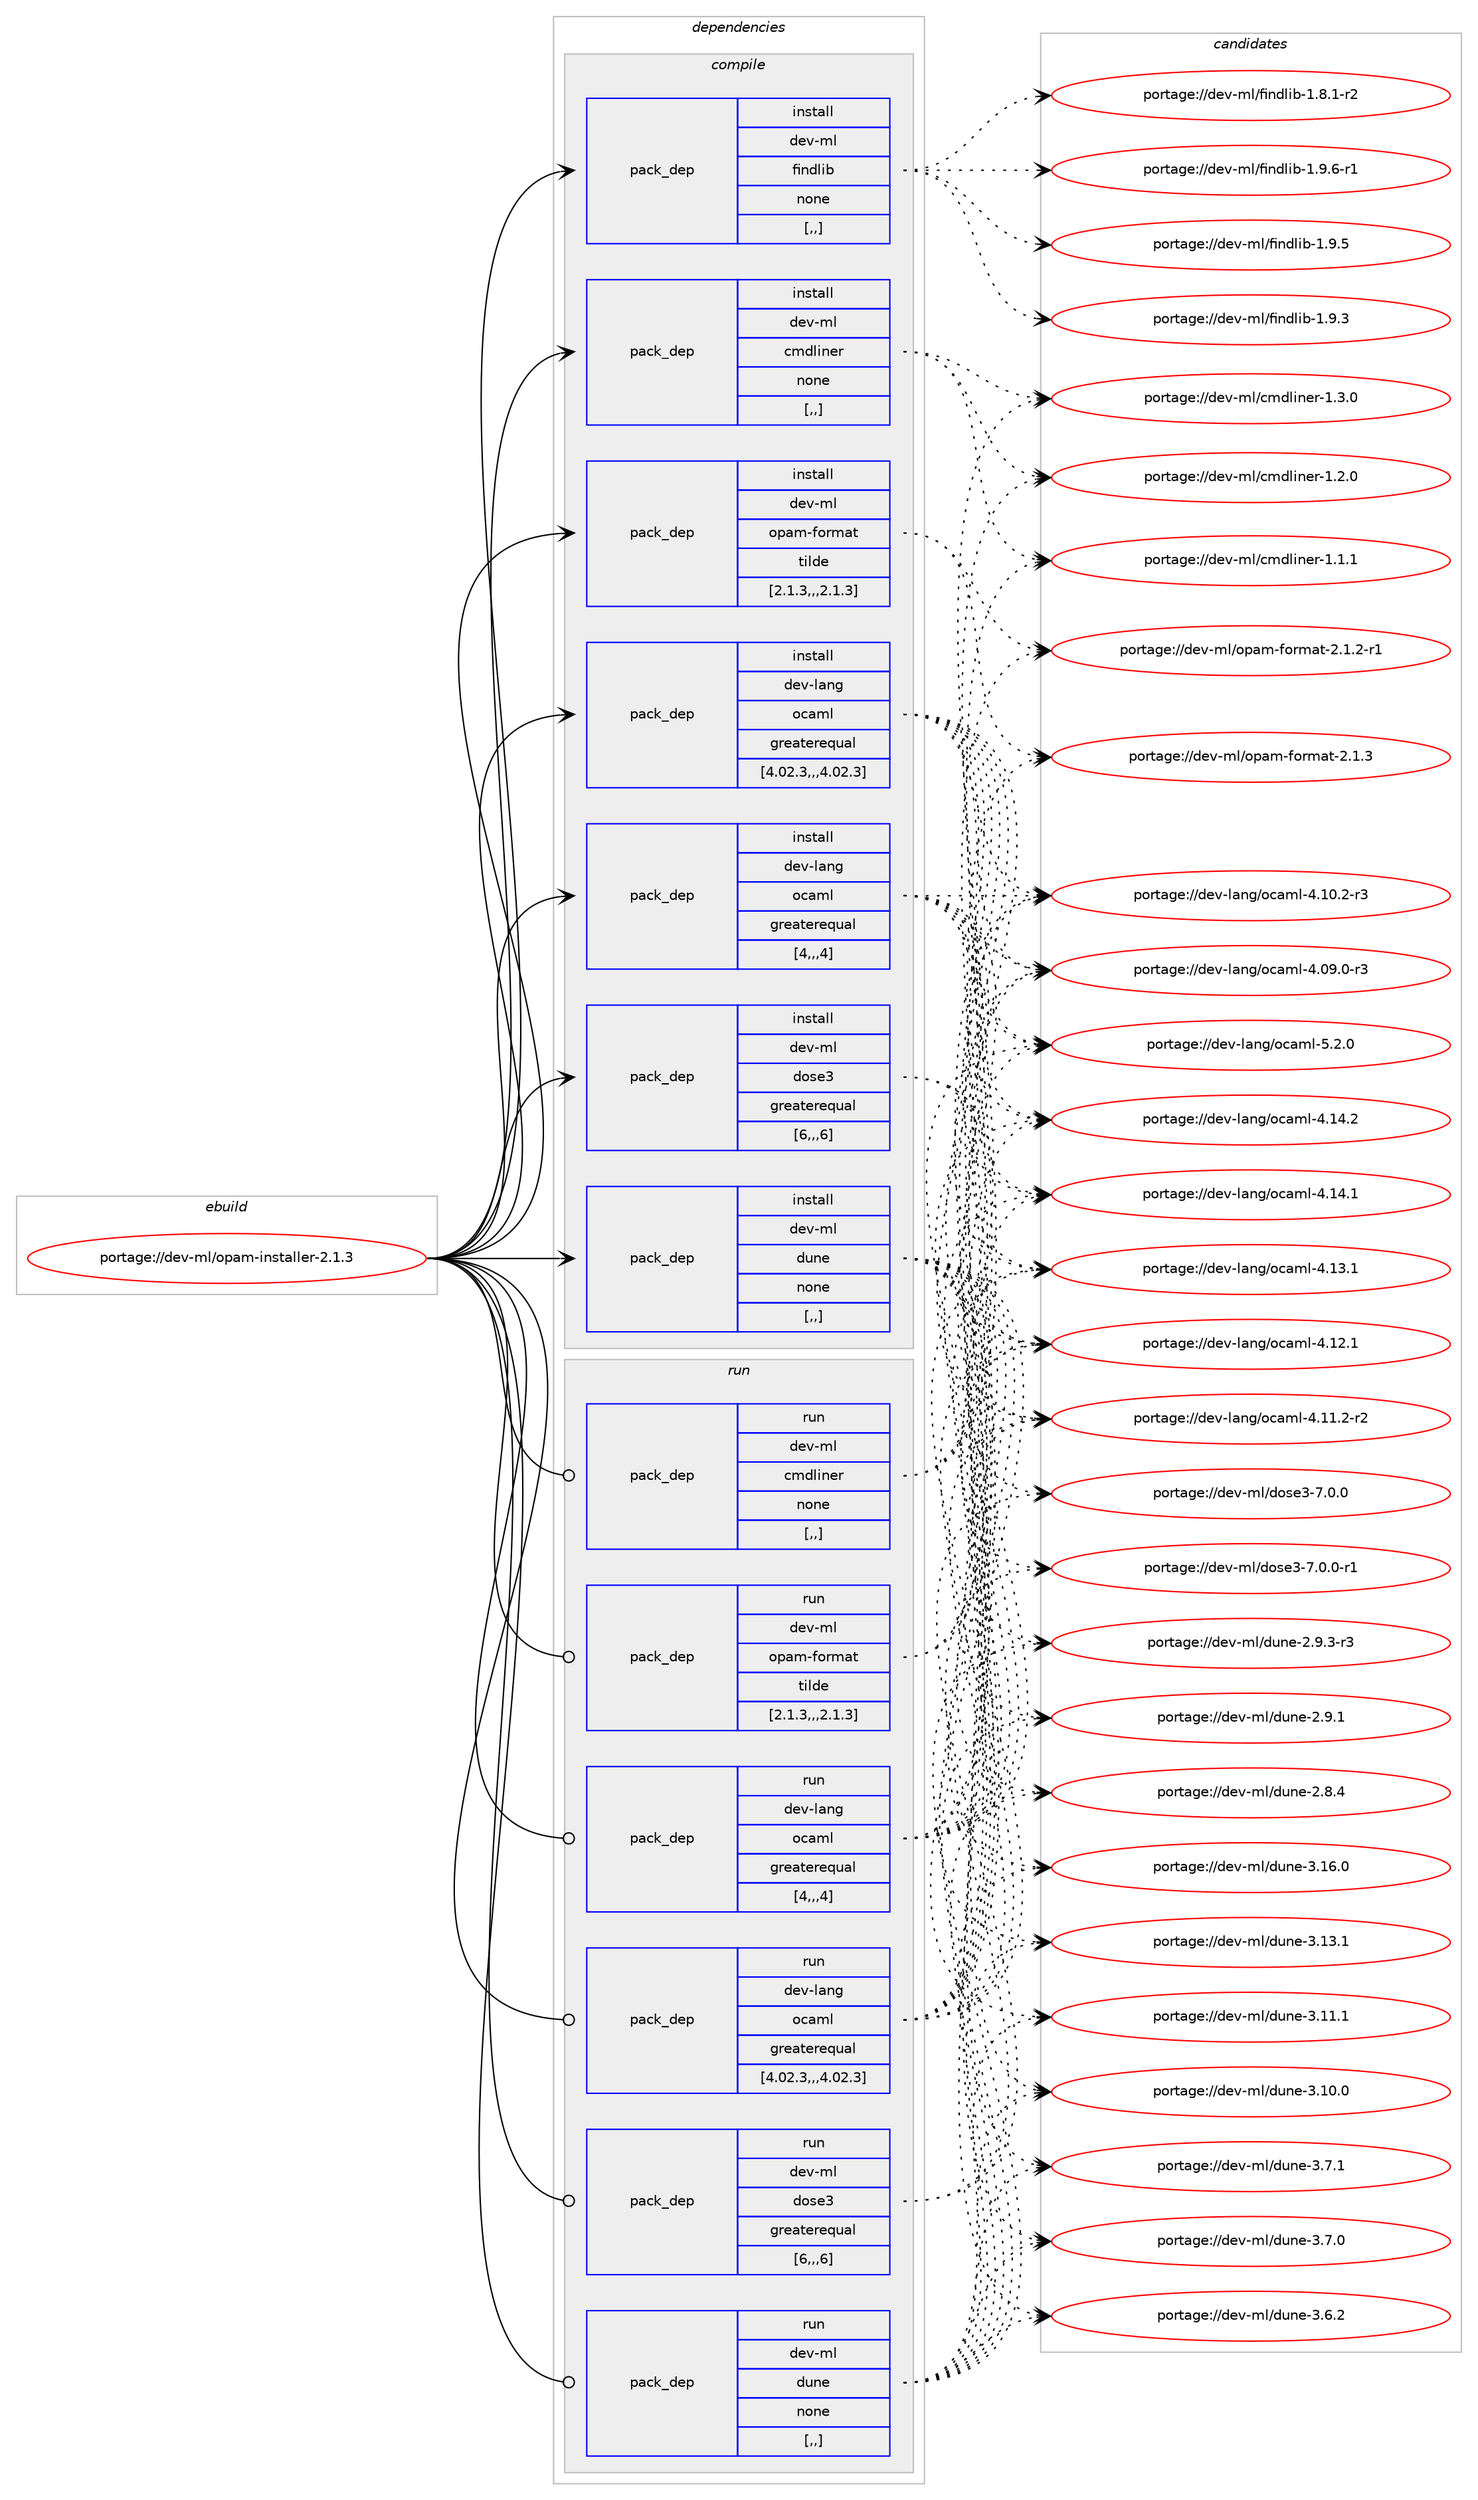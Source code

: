 digraph prolog {

# *************
# Graph options
# *************

newrank=true;
concentrate=true;
compound=true;
graph [rankdir=LR,fontname=Helvetica,fontsize=10,ranksep=1.5];#, ranksep=2.5, nodesep=0.2];
edge  [arrowhead=vee];
node  [fontname=Helvetica,fontsize=10];

# **********
# The ebuild
# **********

subgraph cluster_leftcol {
color=gray;
label=<<i>ebuild</i>>;
id [label="portage://dev-ml/opam-installer-2.1.3", color=red, width=4, href="../dev-ml/opam-installer-2.1.3.svg"];
}

# ****************
# The dependencies
# ****************

subgraph cluster_midcol {
color=gray;
label=<<i>dependencies</i>>;
subgraph cluster_compile {
fillcolor="#eeeeee";
style=filled;
label=<<i>compile</i>>;
subgraph pack91025 {
dependency122007 [label=<<TABLE BORDER="0" CELLBORDER="1" CELLSPACING="0" CELLPADDING="4" WIDTH="220"><TR><TD ROWSPAN="6" CELLPADDING="30">pack_dep</TD></TR><TR><TD WIDTH="110">install</TD></TR><TR><TD>dev-lang</TD></TR><TR><TD>ocaml</TD></TR><TR><TD>greaterequal</TD></TR><TR><TD>[4,,,4]</TD></TR></TABLE>>, shape=none, color=blue];
}
id:e -> dependency122007:w [weight=20,style="solid",arrowhead="vee"];
subgraph pack91026 {
dependency122008 [label=<<TABLE BORDER="0" CELLBORDER="1" CELLSPACING="0" CELLPADDING="4" WIDTH="220"><TR><TD ROWSPAN="6" CELLPADDING="30">pack_dep</TD></TR><TR><TD WIDTH="110">install</TD></TR><TR><TD>dev-lang</TD></TR><TR><TD>ocaml</TD></TR><TR><TD>greaterequal</TD></TR><TR><TD>[4.02.3,,,4.02.3]</TD></TR></TABLE>>, shape=none, color=blue];
}
id:e -> dependency122008:w [weight=20,style="solid",arrowhead="vee"];
subgraph pack91027 {
dependency122009 [label=<<TABLE BORDER="0" CELLBORDER="1" CELLSPACING="0" CELLPADDING="4" WIDTH="220"><TR><TD ROWSPAN="6" CELLPADDING="30">pack_dep</TD></TR><TR><TD WIDTH="110">install</TD></TR><TR><TD>dev-ml</TD></TR><TR><TD>cmdliner</TD></TR><TR><TD>none</TD></TR><TR><TD>[,,]</TD></TR></TABLE>>, shape=none, color=blue];
}
id:e -> dependency122009:w [weight=20,style="solid",arrowhead="vee"];
subgraph pack91028 {
dependency122010 [label=<<TABLE BORDER="0" CELLBORDER="1" CELLSPACING="0" CELLPADDING="4" WIDTH="220"><TR><TD ROWSPAN="6" CELLPADDING="30">pack_dep</TD></TR><TR><TD WIDTH="110">install</TD></TR><TR><TD>dev-ml</TD></TR><TR><TD>dose3</TD></TR><TR><TD>greaterequal</TD></TR><TR><TD>[6,,,6]</TD></TR></TABLE>>, shape=none, color=blue];
}
id:e -> dependency122010:w [weight=20,style="solid",arrowhead="vee"];
subgraph pack91029 {
dependency122011 [label=<<TABLE BORDER="0" CELLBORDER="1" CELLSPACING="0" CELLPADDING="4" WIDTH="220"><TR><TD ROWSPAN="6" CELLPADDING="30">pack_dep</TD></TR><TR><TD WIDTH="110">install</TD></TR><TR><TD>dev-ml</TD></TR><TR><TD>dune</TD></TR><TR><TD>none</TD></TR><TR><TD>[,,]</TD></TR></TABLE>>, shape=none, color=blue];
}
id:e -> dependency122011:w [weight=20,style="solid",arrowhead="vee"];
subgraph pack91030 {
dependency122012 [label=<<TABLE BORDER="0" CELLBORDER="1" CELLSPACING="0" CELLPADDING="4" WIDTH="220"><TR><TD ROWSPAN="6" CELLPADDING="30">pack_dep</TD></TR><TR><TD WIDTH="110">install</TD></TR><TR><TD>dev-ml</TD></TR><TR><TD>findlib</TD></TR><TR><TD>none</TD></TR><TR><TD>[,,]</TD></TR></TABLE>>, shape=none, color=blue];
}
id:e -> dependency122012:w [weight=20,style="solid",arrowhead="vee"];
subgraph pack91031 {
dependency122013 [label=<<TABLE BORDER="0" CELLBORDER="1" CELLSPACING="0" CELLPADDING="4" WIDTH="220"><TR><TD ROWSPAN="6" CELLPADDING="30">pack_dep</TD></TR><TR><TD WIDTH="110">install</TD></TR><TR><TD>dev-ml</TD></TR><TR><TD>opam-format</TD></TR><TR><TD>tilde</TD></TR><TR><TD>[2.1.3,,,2.1.3]</TD></TR></TABLE>>, shape=none, color=blue];
}
id:e -> dependency122013:w [weight=20,style="solid",arrowhead="vee"];
}
subgraph cluster_compileandrun {
fillcolor="#eeeeee";
style=filled;
label=<<i>compile and run</i>>;
}
subgraph cluster_run {
fillcolor="#eeeeee";
style=filled;
label=<<i>run</i>>;
subgraph pack91032 {
dependency122014 [label=<<TABLE BORDER="0" CELLBORDER="1" CELLSPACING="0" CELLPADDING="4" WIDTH="220"><TR><TD ROWSPAN="6" CELLPADDING="30">pack_dep</TD></TR><TR><TD WIDTH="110">run</TD></TR><TR><TD>dev-lang</TD></TR><TR><TD>ocaml</TD></TR><TR><TD>greaterequal</TD></TR><TR><TD>[4,,,4]</TD></TR></TABLE>>, shape=none, color=blue];
}
id:e -> dependency122014:w [weight=20,style="solid",arrowhead="odot"];
subgraph pack91033 {
dependency122015 [label=<<TABLE BORDER="0" CELLBORDER="1" CELLSPACING="0" CELLPADDING="4" WIDTH="220"><TR><TD ROWSPAN="6" CELLPADDING="30">pack_dep</TD></TR><TR><TD WIDTH="110">run</TD></TR><TR><TD>dev-lang</TD></TR><TR><TD>ocaml</TD></TR><TR><TD>greaterequal</TD></TR><TR><TD>[4.02.3,,,4.02.3]</TD></TR></TABLE>>, shape=none, color=blue];
}
id:e -> dependency122015:w [weight=20,style="solid",arrowhead="odot"];
subgraph pack91034 {
dependency122016 [label=<<TABLE BORDER="0" CELLBORDER="1" CELLSPACING="0" CELLPADDING="4" WIDTH="220"><TR><TD ROWSPAN="6" CELLPADDING="30">pack_dep</TD></TR><TR><TD WIDTH="110">run</TD></TR><TR><TD>dev-ml</TD></TR><TR><TD>cmdliner</TD></TR><TR><TD>none</TD></TR><TR><TD>[,,]</TD></TR></TABLE>>, shape=none, color=blue];
}
id:e -> dependency122016:w [weight=20,style="solid",arrowhead="odot"];
subgraph pack91035 {
dependency122017 [label=<<TABLE BORDER="0" CELLBORDER="1" CELLSPACING="0" CELLPADDING="4" WIDTH="220"><TR><TD ROWSPAN="6" CELLPADDING="30">pack_dep</TD></TR><TR><TD WIDTH="110">run</TD></TR><TR><TD>dev-ml</TD></TR><TR><TD>dose3</TD></TR><TR><TD>greaterequal</TD></TR><TR><TD>[6,,,6]</TD></TR></TABLE>>, shape=none, color=blue];
}
id:e -> dependency122017:w [weight=20,style="solid",arrowhead="odot"];
subgraph pack91036 {
dependency122018 [label=<<TABLE BORDER="0" CELLBORDER="1" CELLSPACING="0" CELLPADDING="4" WIDTH="220"><TR><TD ROWSPAN="6" CELLPADDING="30">pack_dep</TD></TR><TR><TD WIDTH="110">run</TD></TR><TR><TD>dev-ml</TD></TR><TR><TD>dune</TD></TR><TR><TD>none</TD></TR><TR><TD>[,,]</TD></TR></TABLE>>, shape=none, color=blue];
}
id:e -> dependency122018:w [weight=20,style="solid",arrowhead="odot"];
subgraph pack91037 {
dependency122019 [label=<<TABLE BORDER="0" CELLBORDER="1" CELLSPACING="0" CELLPADDING="4" WIDTH="220"><TR><TD ROWSPAN="6" CELLPADDING="30">pack_dep</TD></TR><TR><TD WIDTH="110">run</TD></TR><TR><TD>dev-ml</TD></TR><TR><TD>opam-format</TD></TR><TR><TD>tilde</TD></TR><TR><TD>[2.1.3,,,2.1.3]</TD></TR></TABLE>>, shape=none, color=blue];
}
id:e -> dependency122019:w [weight=20,style="solid",arrowhead="odot"];
}
}

# **************
# The candidates
# **************

subgraph cluster_choices {
rank=same;
color=gray;
label=<<i>candidates</i>>;

subgraph choice91025 {
color=black;
nodesep=1;
choice1001011184510897110103471119997109108455346504648 [label="portage://dev-lang/ocaml-5.2.0", color=red, width=4,href="../dev-lang/ocaml-5.2.0.svg"];
choice100101118451089711010347111999710910845524649524650 [label="portage://dev-lang/ocaml-4.14.2", color=red, width=4,href="../dev-lang/ocaml-4.14.2.svg"];
choice100101118451089711010347111999710910845524649524649 [label="portage://dev-lang/ocaml-4.14.1", color=red, width=4,href="../dev-lang/ocaml-4.14.1.svg"];
choice100101118451089711010347111999710910845524649514649 [label="portage://dev-lang/ocaml-4.13.1", color=red, width=4,href="../dev-lang/ocaml-4.13.1.svg"];
choice100101118451089711010347111999710910845524649504649 [label="portage://dev-lang/ocaml-4.12.1", color=red, width=4,href="../dev-lang/ocaml-4.12.1.svg"];
choice1001011184510897110103471119997109108455246494946504511450 [label="portage://dev-lang/ocaml-4.11.2-r2", color=red, width=4,href="../dev-lang/ocaml-4.11.2-r2.svg"];
choice1001011184510897110103471119997109108455246494846504511451 [label="portage://dev-lang/ocaml-4.10.2-r3", color=red, width=4,href="../dev-lang/ocaml-4.10.2-r3.svg"];
choice1001011184510897110103471119997109108455246485746484511451 [label="portage://dev-lang/ocaml-4.09.0-r3", color=red, width=4,href="../dev-lang/ocaml-4.09.0-r3.svg"];
dependency122007:e -> choice1001011184510897110103471119997109108455346504648:w [style=dotted,weight="100"];
dependency122007:e -> choice100101118451089711010347111999710910845524649524650:w [style=dotted,weight="100"];
dependency122007:e -> choice100101118451089711010347111999710910845524649524649:w [style=dotted,weight="100"];
dependency122007:e -> choice100101118451089711010347111999710910845524649514649:w [style=dotted,weight="100"];
dependency122007:e -> choice100101118451089711010347111999710910845524649504649:w [style=dotted,weight="100"];
dependency122007:e -> choice1001011184510897110103471119997109108455246494946504511450:w [style=dotted,weight="100"];
dependency122007:e -> choice1001011184510897110103471119997109108455246494846504511451:w [style=dotted,weight="100"];
dependency122007:e -> choice1001011184510897110103471119997109108455246485746484511451:w [style=dotted,weight="100"];
}
subgraph choice91026 {
color=black;
nodesep=1;
choice1001011184510897110103471119997109108455346504648 [label="portage://dev-lang/ocaml-5.2.0", color=red, width=4,href="../dev-lang/ocaml-5.2.0.svg"];
choice100101118451089711010347111999710910845524649524650 [label="portage://dev-lang/ocaml-4.14.2", color=red, width=4,href="../dev-lang/ocaml-4.14.2.svg"];
choice100101118451089711010347111999710910845524649524649 [label="portage://dev-lang/ocaml-4.14.1", color=red, width=4,href="../dev-lang/ocaml-4.14.1.svg"];
choice100101118451089711010347111999710910845524649514649 [label="portage://dev-lang/ocaml-4.13.1", color=red, width=4,href="../dev-lang/ocaml-4.13.1.svg"];
choice100101118451089711010347111999710910845524649504649 [label="portage://dev-lang/ocaml-4.12.1", color=red, width=4,href="../dev-lang/ocaml-4.12.1.svg"];
choice1001011184510897110103471119997109108455246494946504511450 [label="portage://dev-lang/ocaml-4.11.2-r2", color=red, width=4,href="../dev-lang/ocaml-4.11.2-r2.svg"];
choice1001011184510897110103471119997109108455246494846504511451 [label="portage://dev-lang/ocaml-4.10.2-r3", color=red, width=4,href="../dev-lang/ocaml-4.10.2-r3.svg"];
choice1001011184510897110103471119997109108455246485746484511451 [label="portage://dev-lang/ocaml-4.09.0-r3", color=red, width=4,href="../dev-lang/ocaml-4.09.0-r3.svg"];
dependency122008:e -> choice1001011184510897110103471119997109108455346504648:w [style=dotted,weight="100"];
dependency122008:e -> choice100101118451089711010347111999710910845524649524650:w [style=dotted,weight="100"];
dependency122008:e -> choice100101118451089711010347111999710910845524649524649:w [style=dotted,weight="100"];
dependency122008:e -> choice100101118451089711010347111999710910845524649514649:w [style=dotted,weight="100"];
dependency122008:e -> choice100101118451089711010347111999710910845524649504649:w [style=dotted,weight="100"];
dependency122008:e -> choice1001011184510897110103471119997109108455246494946504511450:w [style=dotted,weight="100"];
dependency122008:e -> choice1001011184510897110103471119997109108455246494846504511451:w [style=dotted,weight="100"];
dependency122008:e -> choice1001011184510897110103471119997109108455246485746484511451:w [style=dotted,weight="100"];
}
subgraph choice91027 {
color=black;
nodesep=1;
choice100101118451091084799109100108105110101114454946514648 [label="portage://dev-ml/cmdliner-1.3.0", color=red, width=4,href="../dev-ml/cmdliner-1.3.0.svg"];
choice100101118451091084799109100108105110101114454946504648 [label="portage://dev-ml/cmdliner-1.2.0", color=red, width=4,href="../dev-ml/cmdliner-1.2.0.svg"];
choice100101118451091084799109100108105110101114454946494649 [label="portage://dev-ml/cmdliner-1.1.1", color=red, width=4,href="../dev-ml/cmdliner-1.1.1.svg"];
dependency122009:e -> choice100101118451091084799109100108105110101114454946514648:w [style=dotted,weight="100"];
dependency122009:e -> choice100101118451091084799109100108105110101114454946504648:w [style=dotted,weight="100"];
dependency122009:e -> choice100101118451091084799109100108105110101114454946494649:w [style=dotted,weight="100"];
}
subgraph choice91028 {
color=black;
nodesep=1;
choice1001011184510910847100111115101514555464846484511449 [label="portage://dev-ml/dose3-7.0.0-r1", color=red, width=4,href="../dev-ml/dose3-7.0.0-r1.svg"];
choice100101118451091084710011111510151455546484648 [label="portage://dev-ml/dose3-7.0.0", color=red, width=4,href="../dev-ml/dose3-7.0.0.svg"];
dependency122010:e -> choice1001011184510910847100111115101514555464846484511449:w [style=dotted,weight="100"];
dependency122010:e -> choice100101118451091084710011111510151455546484648:w [style=dotted,weight="100"];
}
subgraph choice91029 {
color=black;
nodesep=1;
choice100101118451091084710011711010145514649544648 [label="portage://dev-ml/dune-3.16.0", color=red, width=4,href="../dev-ml/dune-3.16.0.svg"];
choice100101118451091084710011711010145514649514649 [label="portage://dev-ml/dune-3.13.1", color=red, width=4,href="../dev-ml/dune-3.13.1.svg"];
choice100101118451091084710011711010145514649494649 [label="portage://dev-ml/dune-3.11.1", color=red, width=4,href="../dev-ml/dune-3.11.1.svg"];
choice100101118451091084710011711010145514649484648 [label="portage://dev-ml/dune-3.10.0", color=red, width=4,href="../dev-ml/dune-3.10.0.svg"];
choice1001011184510910847100117110101455146554649 [label="portage://dev-ml/dune-3.7.1", color=red, width=4,href="../dev-ml/dune-3.7.1.svg"];
choice1001011184510910847100117110101455146554648 [label="portage://dev-ml/dune-3.7.0", color=red, width=4,href="../dev-ml/dune-3.7.0.svg"];
choice1001011184510910847100117110101455146544650 [label="portage://dev-ml/dune-3.6.2", color=red, width=4,href="../dev-ml/dune-3.6.2.svg"];
choice10010111845109108471001171101014550465746514511451 [label="portage://dev-ml/dune-2.9.3-r3", color=red, width=4,href="../dev-ml/dune-2.9.3-r3.svg"];
choice1001011184510910847100117110101455046574649 [label="portage://dev-ml/dune-2.9.1", color=red, width=4,href="../dev-ml/dune-2.9.1.svg"];
choice1001011184510910847100117110101455046564652 [label="portage://dev-ml/dune-2.8.4", color=red, width=4,href="../dev-ml/dune-2.8.4.svg"];
dependency122011:e -> choice100101118451091084710011711010145514649544648:w [style=dotted,weight="100"];
dependency122011:e -> choice100101118451091084710011711010145514649514649:w [style=dotted,weight="100"];
dependency122011:e -> choice100101118451091084710011711010145514649494649:w [style=dotted,weight="100"];
dependency122011:e -> choice100101118451091084710011711010145514649484648:w [style=dotted,weight="100"];
dependency122011:e -> choice1001011184510910847100117110101455146554649:w [style=dotted,weight="100"];
dependency122011:e -> choice1001011184510910847100117110101455146554648:w [style=dotted,weight="100"];
dependency122011:e -> choice1001011184510910847100117110101455146544650:w [style=dotted,weight="100"];
dependency122011:e -> choice10010111845109108471001171101014550465746514511451:w [style=dotted,weight="100"];
dependency122011:e -> choice1001011184510910847100117110101455046574649:w [style=dotted,weight="100"];
dependency122011:e -> choice1001011184510910847100117110101455046564652:w [style=dotted,weight="100"];
}
subgraph choice91030 {
color=black;
nodesep=1;
choice1001011184510910847102105110100108105984549465746544511449 [label="portage://dev-ml/findlib-1.9.6-r1", color=red, width=4,href="../dev-ml/findlib-1.9.6-r1.svg"];
choice100101118451091084710210511010010810598454946574653 [label="portage://dev-ml/findlib-1.9.5", color=red, width=4,href="../dev-ml/findlib-1.9.5.svg"];
choice100101118451091084710210511010010810598454946574651 [label="portage://dev-ml/findlib-1.9.3", color=red, width=4,href="../dev-ml/findlib-1.9.3.svg"];
choice1001011184510910847102105110100108105984549465646494511450 [label="portage://dev-ml/findlib-1.8.1-r2", color=red, width=4,href="../dev-ml/findlib-1.8.1-r2.svg"];
dependency122012:e -> choice1001011184510910847102105110100108105984549465746544511449:w [style=dotted,weight="100"];
dependency122012:e -> choice100101118451091084710210511010010810598454946574653:w [style=dotted,weight="100"];
dependency122012:e -> choice100101118451091084710210511010010810598454946574651:w [style=dotted,weight="100"];
dependency122012:e -> choice1001011184510910847102105110100108105984549465646494511450:w [style=dotted,weight="100"];
}
subgraph choice91031 {
color=black;
nodesep=1;
choice1001011184510910847111112971094510211111410997116455046494651 [label="portage://dev-ml/opam-format-2.1.3", color=red, width=4,href="../dev-ml/opam-format-2.1.3.svg"];
choice10010111845109108471111129710945102111114109971164550464946504511449 [label="portage://dev-ml/opam-format-2.1.2-r1", color=red, width=4,href="../dev-ml/opam-format-2.1.2-r1.svg"];
dependency122013:e -> choice1001011184510910847111112971094510211111410997116455046494651:w [style=dotted,weight="100"];
dependency122013:e -> choice10010111845109108471111129710945102111114109971164550464946504511449:w [style=dotted,weight="100"];
}
subgraph choice91032 {
color=black;
nodesep=1;
choice1001011184510897110103471119997109108455346504648 [label="portage://dev-lang/ocaml-5.2.0", color=red, width=4,href="../dev-lang/ocaml-5.2.0.svg"];
choice100101118451089711010347111999710910845524649524650 [label="portage://dev-lang/ocaml-4.14.2", color=red, width=4,href="../dev-lang/ocaml-4.14.2.svg"];
choice100101118451089711010347111999710910845524649524649 [label="portage://dev-lang/ocaml-4.14.1", color=red, width=4,href="../dev-lang/ocaml-4.14.1.svg"];
choice100101118451089711010347111999710910845524649514649 [label="portage://dev-lang/ocaml-4.13.1", color=red, width=4,href="../dev-lang/ocaml-4.13.1.svg"];
choice100101118451089711010347111999710910845524649504649 [label="portage://dev-lang/ocaml-4.12.1", color=red, width=4,href="../dev-lang/ocaml-4.12.1.svg"];
choice1001011184510897110103471119997109108455246494946504511450 [label="portage://dev-lang/ocaml-4.11.2-r2", color=red, width=4,href="../dev-lang/ocaml-4.11.2-r2.svg"];
choice1001011184510897110103471119997109108455246494846504511451 [label="portage://dev-lang/ocaml-4.10.2-r3", color=red, width=4,href="../dev-lang/ocaml-4.10.2-r3.svg"];
choice1001011184510897110103471119997109108455246485746484511451 [label="portage://dev-lang/ocaml-4.09.0-r3", color=red, width=4,href="../dev-lang/ocaml-4.09.0-r3.svg"];
dependency122014:e -> choice1001011184510897110103471119997109108455346504648:w [style=dotted,weight="100"];
dependency122014:e -> choice100101118451089711010347111999710910845524649524650:w [style=dotted,weight="100"];
dependency122014:e -> choice100101118451089711010347111999710910845524649524649:w [style=dotted,weight="100"];
dependency122014:e -> choice100101118451089711010347111999710910845524649514649:w [style=dotted,weight="100"];
dependency122014:e -> choice100101118451089711010347111999710910845524649504649:w [style=dotted,weight="100"];
dependency122014:e -> choice1001011184510897110103471119997109108455246494946504511450:w [style=dotted,weight="100"];
dependency122014:e -> choice1001011184510897110103471119997109108455246494846504511451:w [style=dotted,weight="100"];
dependency122014:e -> choice1001011184510897110103471119997109108455246485746484511451:w [style=dotted,weight="100"];
}
subgraph choice91033 {
color=black;
nodesep=1;
choice1001011184510897110103471119997109108455346504648 [label="portage://dev-lang/ocaml-5.2.0", color=red, width=4,href="../dev-lang/ocaml-5.2.0.svg"];
choice100101118451089711010347111999710910845524649524650 [label="portage://dev-lang/ocaml-4.14.2", color=red, width=4,href="../dev-lang/ocaml-4.14.2.svg"];
choice100101118451089711010347111999710910845524649524649 [label="portage://dev-lang/ocaml-4.14.1", color=red, width=4,href="../dev-lang/ocaml-4.14.1.svg"];
choice100101118451089711010347111999710910845524649514649 [label="portage://dev-lang/ocaml-4.13.1", color=red, width=4,href="../dev-lang/ocaml-4.13.1.svg"];
choice100101118451089711010347111999710910845524649504649 [label="portage://dev-lang/ocaml-4.12.1", color=red, width=4,href="../dev-lang/ocaml-4.12.1.svg"];
choice1001011184510897110103471119997109108455246494946504511450 [label="portage://dev-lang/ocaml-4.11.2-r2", color=red, width=4,href="../dev-lang/ocaml-4.11.2-r2.svg"];
choice1001011184510897110103471119997109108455246494846504511451 [label="portage://dev-lang/ocaml-4.10.2-r3", color=red, width=4,href="../dev-lang/ocaml-4.10.2-r3.svg"];
choice1001011184510897110103471119997109108455246485746484511451 [label="portage://dev-lang/ocaml-4.09.0-r3", color=red, width=4,href="../dev-lang/ocaml-4.09.0-r3.svg"];
dependency122015:e -> choice1001011184510897110103471119997109108455346504648:w [style=dotted,weight="100"];
dependency122015:e -> choice100101118451089711010347111999710910845524649524650:w [style=dotted,weight="100"];
dependency122015:e -> choice100101118451089711010347111999710910845524649524649:w [style=dotted,weight="100"];
dependency122015:e -> choice100101118451089711010347111999710910845524649514649:w [style=dotted,weight="100"];
dependency122015:e -> choice100101118451089711010347111999710910845524649504649:w [style=dotted,weight="100"];
dependency122015:e -> choice1001011184510897110103471119997109108455246494946504511450:w [style=dotted,weight="100"];
dependency122015:e -> choice1001011184510897110103471119997109108455246494846504511451:w [style=dotted,weight="100"];
dependency122015:e -> choice1001011184510897110103471119997109108455246485746484511451:w [style=dotted,weight="100"];
}
subgraph choice91034 {
color=black;
nodesep=1;
choice100101118451091084799109100108105110101114454946514648 [label="portage://dev-ml/cmdliner-1.3.0", color=red, width=4,href="../dev-ml/cmdliner-1.3.0.svg"];
choice100101118451091084799109100108105110101114454946504648 [label="portage://dev-ml/cmdliner-1.2.0", color=red, width=4,href="../dev-ml/cmdliner-1.2.0.svg"];
choice100101118451091084799109100108105110101114454946494649 [label="portage://dev-ml/cmdliner-1.1.1", color=red, width=4,href="../dev-ml/cmdliner-1.1.1.svg"];
dependency122016:e -> choice100101118451091084799109100108105110101114454946514648:w [style=dotted,weight="100"];
dependency122016:e -> choice100101118451091084799109100108105110101114454946504648:w [style=dotted,weight="100"];
dependency122016:e -> choice100101118451091084799109100108105110101114454946494649:w [style=dotted,weight="100"];
}
subgraph choice91035 {
color=black;
nodesep=1;
choice1001011184510910847100111115101514555464846484511449 [label="portage://dev-ml/dose3-7.0.0-r1", color=red, width=4,href="../dev-ml/dose3-7.0.0-r1.svg"];
choice100101118451091084710011111510151455546484648 [label="portage://dev-ml/dose3-7.0.0", color=red, width=4,href="../dev-ml/dose3-7.0.0.svg"];
dependency122017:e -> choice1001011184510910847100111115101514555464846484511449:w [style=dotted,weight="100"];
dependency122017:e -> choice100101118451091084710011111510151455546484648:w [style=dotted,weight="100"];
}
subgraph choice91036 {
color=black;
nodesep=1;
choice100101118451091084710011711010145514649544648 [label="portage://dev-ml/dune-3.16.0", color=red, width=4,href="../dev-ml/dune-3.16.0.svg"];
choice100101118451091084710011711010145514649514649 [label="portage://dev-ml/dune-3.13.1", color=red, width=4,href="../dev-ml/dune-3.13.1.svg"];
choice100101118451091084710011711010145514649494649 [label="portage://dev-ml/dune-3.11.1", color=red, width=4,href="../dev-ml/dune-3.11.1.svg"];
choice100101118451091084710011711010145514649484648 [label="portage://dev-ml/dune-3.10.0", color=red, width=4,href="../dev-ml/dune-3.10.0.svg"];
choice1001011184510910847100117110101455146554649 [label="portage://dev-ml/dune-3.7.1", color=red, width=4,href="../dev-ml/dune-3.7.1.svg"];
choice1001011184510910847100117110101455146554648 [label="portage://dev-ml/dune-3.7.0", color=red, width=4,href="../dev-ml/dune-3.7.0.svg"];
choice1001011184510910847100117110101455146544650 [label="portage://dev-ml/dune-3.6.2", color=red, width=4,href="../dev-ml/dune-3.6.2.svg"];
choice10010111845109108471001171101014550465746514511451 [label="portage://dev-ml/dune-2.9.3-r3", color=red, width=4,href="../dev-ml/dune-2.9.3-r3.svg"];
choice1001011184510910847100117110101455046574649 [label="portage://dev-ml/dune-2.9.1", color=red, width=4,href="../dev-ml/dune-2.9.1.svg"];
choice1001011184510910847100117110101455046564652 [label="portage://dev-ml/dune-2.8.4", color=red, width=4,href="../dev-ml/dune-2.8.4.svg"];
dependency122018:e -> choice100101118451091084710011711010145514649544648:w [style=dotted,weight="100"];
dependency122018:e -> choice100101118451091084710011711010145514649514649:w [style=dotted,weight="100"];
dependency122018:e -> choice100101118451091084710011711010145514649494649:w [style=dotted,weight="100"];
dependency122018:e -> choice100101118451091084710011711010145514649484648:w [style=dotted,weight="100"];
dependency122018:e -> choice1001011184510910847100117110101455146554649:w [style=dotted,weight="100"];
dependency122018:e -> choice1001011184510910847100117110101455146554648:w [style=dotted,weight="100"];
dependency122018:e -> choice1001011184510910847100117110101455146544650:w [style=dotted,weight="100"];
dependency122018:e -> choice10010111845109108471001171101014550465746514511451:w [style=dotted,weight="100"];
dependency122018:e -> choice1001011184510910847100117110101455046574649:w [style=dotted,weight="100"];
dependency122018:e -> choice1001011184510910847100117110101455046564652:w [style=dotted,weight="100"];
}
subgraph choice91037 {
color=black;
nodesep=1;
choice1001011184510910847111112971094510211111410997116455046494651 [label="portage://dev-ml/opam-format-2.1.3", color=red, width=4,href="../dev-ml/opam-format-2.1.3.svg"];
choice10010111845109108471111129710945102111114109971164550464946504511449 [label="portage://dev-ml/opam-format-2.1.2-r1", color=red, width=4,href="../dev-ml/opam-format-2.1.2-r1.svg"];
dependency122019:e -> choice1001011184510910847111112971094510211111410997116455046494651:w [style=dotted,weight="100"];
dependency122019:e -> choice10010111845109108471111129710945102111114109971164550464946504511449:w [style=dotted,weight="100"];
}
}

}
